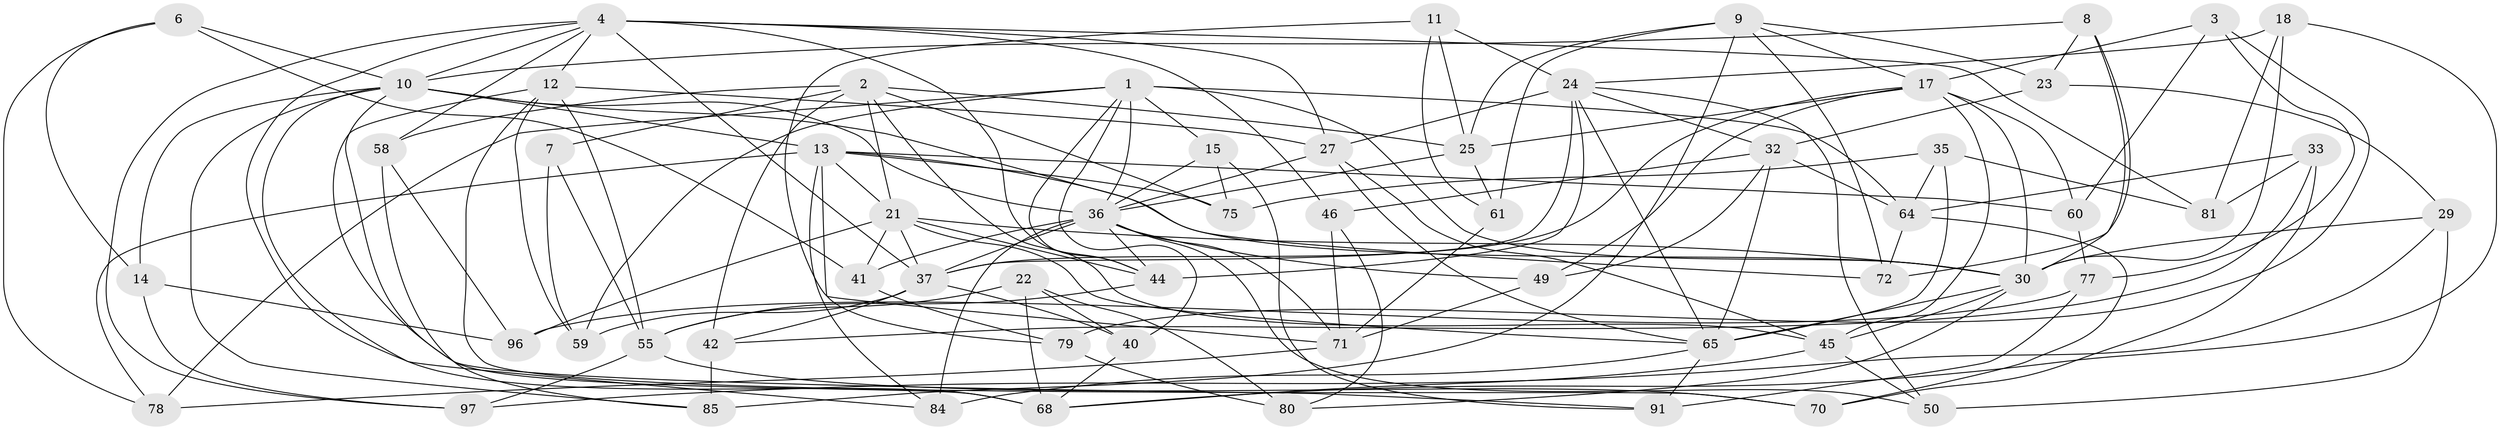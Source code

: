 // original degree distribution, {4: 1.0}
// Generated by graph-tools (version 1.1) at 2025/20/03/04/25 18:20:47]
// undirected, 59 vertices, 157 edges
graph export_dot {
graph [start="1"]
  node [color=gray90,style=filled];
  1 [super="+16"];
  2 [super="+52+69"];
  3;
  4 [super="+20+5"];
  6;
  7;
  8;
  9 [super="+31"];
  10 [super="+82+66+92"];
  11;
  12 [super="+51"];
  13 [super="+19"];
  14;
  15;
  17 [super="+74+26"];
  18;
  21 [super="+48"];
  22;
  23;
  24 [super="+38+62"];
  25 [super="+99"];
  27 [super="+28"];
  29;
  30 [super="+57+39"];
  32 [super="+34"];
  33;
  35;
  36 [super="+89+63"];
  37 [super="+87+43"];
  40;
  41;
  42;
  44 [super="+54"];
  45 [super="+53"];
  46;
  49;
  50;
  55 [super="+56"];
  58;
  59;
  60;
  61;
  64 [super="+83"];
  65 [super="+90+73"];
  68 [super="+98"];
  70;
  71 [super="+93"];
  72;
  75;
  77;
  78;
  79;
  80;
  81;
  84;
  85;
  91;
  96;
  97;
  1 -- 59;
  1 -- 15;
  1 -- 40;
  1 -- 44;
  1 -- 78;
  1 -- 30;
  1 -- 36;
  1 -- 64;
  2 -- 58;
  2 -- 42;
  2 -- 75;
  2 -- 45;
  2 -- 7 [weight=2];
  2 -- 25;
  2 -- 21;
  3 -- 77;
  3 -- 79;
  3 -- 60;
  3 -- 17;
  4 -- 46;
  4 -- 27;
  4 -- 81;
  4 -- 12;
  4 -- 97;
  4 -- 68;
  4 -- 37;
  4 -- 58;
  4 -- 10;
  4 -- 44;
  6 -- 78;
  6 -- 14;
  6 -- 10;
  6 -- 41;
  7 -- 59;
  7 -- 55;
  8 -- 72;
  8 -- 23;
  8 -- 30;
  8 -- 10;
  9 -- 23;
  9 -- 17;
  9 -- 25;
  9 -- 72;
  9 -- 61;
  9 -- 85;
  10 -- 91;
  10 -- 13;
  10 -- 14;
  10 -- 85;
  10 -- 84;
  10 -- 72;
  10 -- 36;
  11 -- 25;
  11 -- 61;
  11 -- 71;
  11 -- 24;
  12 -- 70;
  12 -- 27;
  12 -- 59;
  12 -- 55;
  12 -- 68;
  13 -- 60;
  13 -- 30;
  13 -- 84;
  13 -- 21;
  13 -- 75;
  13 -- 78;
  13 -- 79;
  14 -- 97;
  14 -- 96;
  15 -- 91;
  15 -- 75;
  15 -- 36;
  17 -- 60;
  17 -- 45;
  17 -- 25;
  17 -- 49;
  17 -- 30;
  17 -- 37;
  18 -- 81;
  18 -- 24;
  18 -- 30;
  18 -- 68;
  21 -- 41;
  21 -- 30;
  21 -- 96;
  21 -- 65;
  21 -- 44;
  21 -- 37;
  22 -- 40;
  22 -- 80;
  22 -- 68;
  22 -- 55;
  23 -- 29;
  23 -- 32;
  24 -- 27;
  24 -- 32;
  24 -- 44;
  24 -- 50;
  24 -- 65;
  24 -- 37;
  25 -- 61;
  25 -- 36;
  27 -- 65;
  27 -- 45;
  27 -- 36;
  29 -- 97;
  29 -- 50;
  29 -- 30;
  30 -- 45;
  30 -- 80;
  30 -- 65;
  32 -- 46;
  32 -- 49;
  32 -- 64;
  32 -- 65;
  33 -- 81;
  33 -- 70;
  33 -- 42;
  33 -- 64;
  35 -- 75;
  35 -- 81;
  35 -- 64;
  35 -- 65;
  36 -- 50;
  36 -- 49;
  36 -- 84;
  36 -- 37;
  36 -- 71;
  36 -- 41;
  36 -- 44;
  37 -- 42;
  37 -- 40;
  37 -- 59;
  40 -- 68;
  41 -- 79;
  42 -- 85;
  44 -- 55;
  45 -- 68;
  45 -- 50;
  46 -- 80;
  46 -- 71;
  49 -- 71;
  55 -- 70;
  55 -- 97;
  58 -- 96;
  58 -- 85;
  60 -- 77;
  61 -- 71;
  64 -- 72;
  64 -- 70;
  65 -- 84;
  65 -- 91;
  71 -- 78;
  77 -- 96;
  77 -- 91;
  79 -- 80;
}
